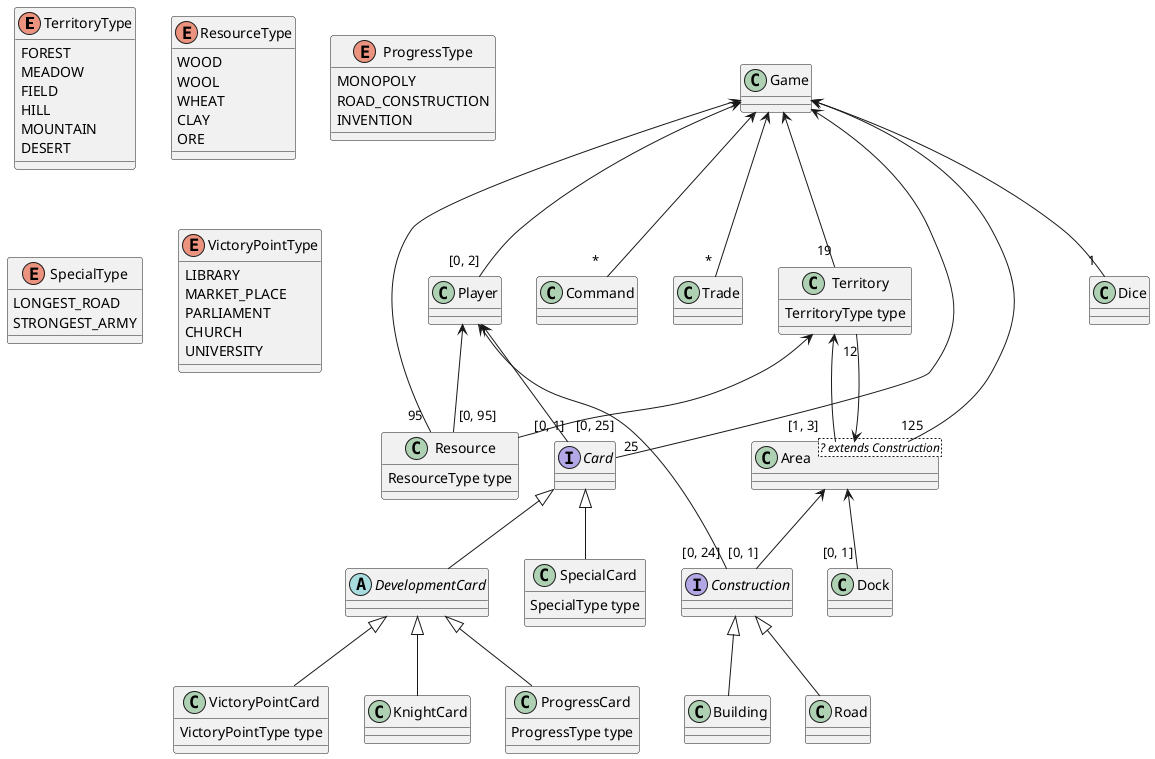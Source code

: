 @startuml

enum TerritoryType {
  FOREST
  MEADOW
  FIELD
  HILL
  MOUNTAIN
  DESERT
}

class Territory {
  TerritoryType type
}

enum ResourceType {
  WOOD
  WOOL
  WHEAT
  CLAY
  ORE
}

class Resource {
  ResourceType type
}

enum ProgressType {
  MONOPOLY
  ROAD_CONSTRUCTION
  INVENTION
}

class ProgressCard {
  ProgressType type
}

enum SpecialType {
  LONGEST_ROAD
  STRONGEST_ARMY
}

class SpecialCard {
  SpecialType type
}

enum VictoryPointType {
  LIBRARY
  MARKET_PLACE
  PARLIAMENT
  CHURCH
  UNIVERSITY
}

class VictoryPointCard{
  VictoryPointType type
}

interface Card
interface Construction
abstract DevelopmentCard
class Area <? extends Construction>

Game <-- "                              *" Command
Game <-- "            *" Trade
Game <-- "25 " Card
Game <-- "95 " Resource
Game <-- "[0, 2]" Player
Game <-- " 125" Area
Game <-- "19" Territory
Game <--  "            1" Dice


Card <|-- DevelopmentCard
Card <|-- SpecialCard

DevelopmentCard <|-- ProgressCard
DevelopmentCard <|-- VictoryPointCard
DevelopmentCard <|-- KnightCard

Area <-- "[0, 1]" Construction
Construction <|-- Building
Construction <|-- Road

Area <-- "12" Territory
Player <-- "[0, 95]   " Resource
Player <-- "[0, 24]" Construction
Player <-- "  [0, 25]" Card
Territory <-- "   [0, 1]" Resource
Territory <-- "[1, 3]   " Area 
Area <-- "[0, 1]" Dock
@enduml